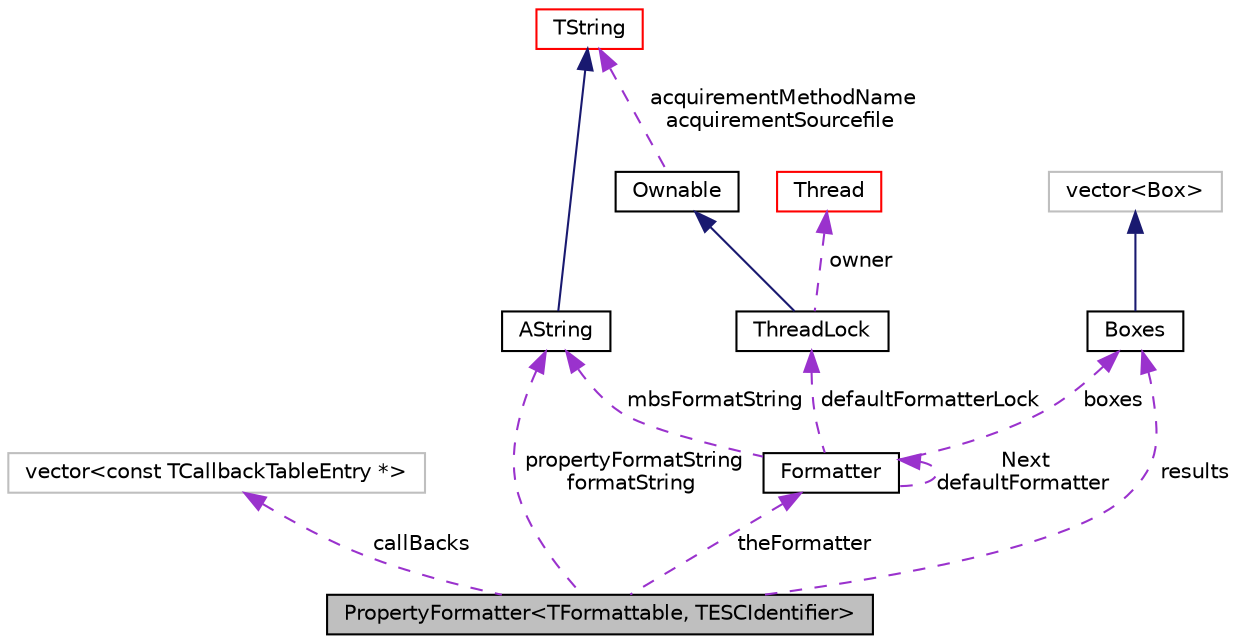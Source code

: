 digraph "PropertyFormatter&lt;TFormattable, TESCIdentifier&gt;"
{
  edge [fontname="Helvetica",fontsize="10",labelfontname="Helvetica",labelfontsize="10"];
  node [fontname="Helvetica",fontsize="10",shape=record];
  Node1 [label="PropertyFormatter\<TFormattable, TESCIdentifier\>",height=0.2,width=0.4,color="black", fillcolor="grey75", style="filled", fontcolor="black"];
  Node13 [label="vector\<Box\>",height=0.2,width=0.4,color="grey75", fillcolor="white", style="filled",tooltip="STL class. "];
  Node15 [label="vector\<const TCallbackTableEntry *\>",height=0.2,width=0.4,color="grey75", fillcolor="white", style="filled"];
  Node2 -> Node1 [dir="back",color="darkorchid3",fontsize="10",style="dashed",label=" theFormatter" ,fontname="Helvetica"];
  Node2 -> Node2 [dir="back",color="darkorchid3",fontsize="10",style="dashed",label=" Next\ndefaultFormatter" ,fontname="Helvetica"];
  Node3 -> Node1 [dir="back",color="darkorchid3",fontsize="10",style="dashed",label=" propertyFormatString\nformatString" ,fontname="Helvetica"];
  Node3 -> Node2 [dir="back",color="darkorchid3",fontsize="10",style="dashed",label=" mbsFormatString" ,fontname="Helvetica"];
  Node4 -> Node3 [dir="back",color="midnightblue",fontsize="10",style="solid",fontname="Helvetica"];
  Node4 -> Node7 [dir="back",color="darkorchid3",fontsize="10",style="dashed",label=" acquirementMethodName\nacquirementSourcefile" ,fontname="Helvetica"];
  Node6 -> Node2 [dir="back",color="darkorchid3",fontsize="10",style="dashed",label=" defaultFormatterLock" ,fontname="Helvetica"];
  Node7 -> Node6 [dir="back",color="midnightblue",fontsize="10",style="solid",fontname="Helvetica"];
  Node8 -> Node6 [dir="back",color="darkorchid3",fontsize="10",style="dashed",label=" owner" ,fontname="Helvetica"];
  Node12 -> Node1 [dir="back",color="darkorchid3",fontsize="10",style="dashed",label=" results" ,fontname="Helvetica"];
  Node12 -> Node2 [dir="back",color="darkorchid3",fontsize="10",style="dashed",label=" boxes" ,fontname="Helvetica"];
  Node13 -> Node12 [dir="back",color="midnightblue",fontsize="10",style="solid",fontname="Helvetica"];
  Node15 -> Node1 [dir="back",color="darkorchid3",fontsize="10",style="dashed",label=" callBacks" ,fontname="Helvetica"];
  Node2 [label="Formatter",height=0.2,width=0.4,color="black", fillcolor="white", style="filled",URL="$classaworx_1_1lib_1_1strings_1_1format_1_1Formatter.html",tooltip="[DOX_ALIB_ENUM_META_DATA_SPECIFCATION_using_enum] "];
  Node3 [label="AString",height=0.2,width=0.4,color="black", fillcolor="white", style="filled",URL="$classaworx_1_1lib_1_1strings_1_1AString.html"];
  Node4 [label="TString",height=0.2,width=0.4,color="red", fillcolor="white", style="filled",URL="$classaworx_1_1lib_1_1strings_1_1TString.html"];
  Node6 [label="ThreadLock",height=0.2,width=0.4,color="black", fillcolor="white", style="filled",URL="$classaworx_1_1lib_1_1threads_1_1ThreadLock.html"];
  Node7 [label="Ownable",height=0.2,width=0.4,color="black", fillcolor="white", style="filled",URL="$classaworx_1_1lib_1_1lang_1_1Ownable.html"];
  Node8 [label="Thread",height=0.2,width=0.4,color="red", fillcolor="white", style="filled",URL="$classaworx_1_1lib_1_1threads_1_1Thread.html"];
  Node12 [label="Boxes",height=0.2,width=0.4,color="black", fillcolor="white", style="filled",URL="$classaworx_1_1lib_1_1boxing_1_1Boxes.html"];
}

